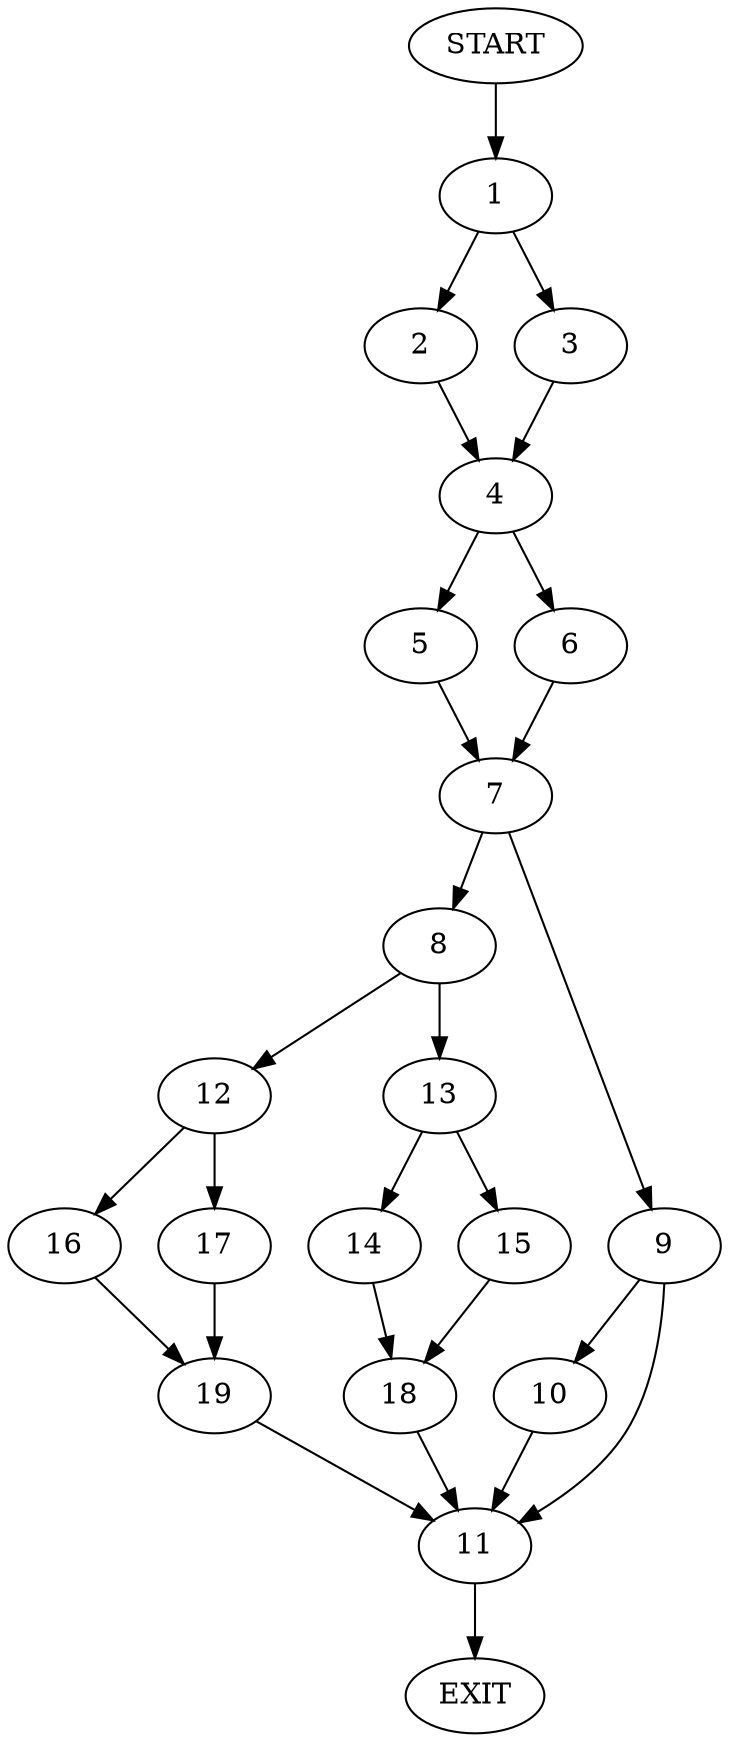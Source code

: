 digraph {
0 [label="START"]
20 [label="EXIT"]
0 -> 1
1 -> 2
1 -> 3
2 -> 4
3 -> 4
4 -> 5
4 -> 6
6 -> 7
5 -> 7
7 -> 8
7 -> 9
9 -> 10
9 -> 11
8 -> 12
8 -> 13
13 -> 14
13 -> 15
12 -> 16
12 -> 17
14 -> 18
15 -> 18
18 -> 11
11 -> 20
16 -> 19
17 -> 19
19 -> 11
10 -> 11
}
